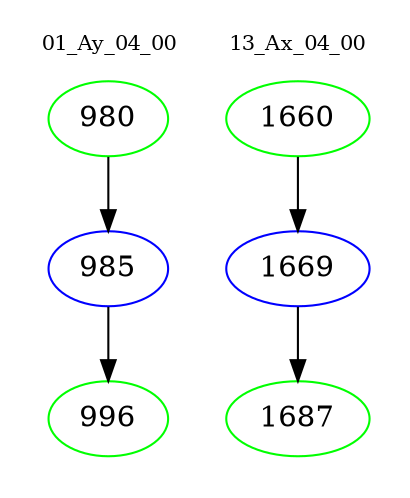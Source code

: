 digraph{
subgraph cluster_0 {
color = white
label = "01_Ay_04_00";
fontsize=10;
T0_980 [label="980", color="green"]
T0_980 -> T0_985 [color="black"]
T0_985 [label="985", color="blue"]
T0_985 -> T0_996 [color="black"]
T0_996 [label="996", color="green"]
}
subgraph cluster_1 {
color = white
label = "13_Ax_04_00";
fontsize=10;
T1_1660 [label="1660", color="green"]
T1_1660 -> T1_1669 [color="black"]
T1_1669 [label="1669", color="blue"]
T1_1669 -> T1_1687 [color="black"]
T1_1687 [label="1687", color="green"]
}
}
